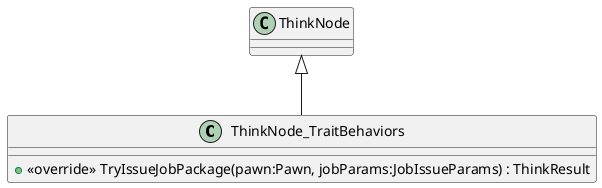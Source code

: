 @startuml
class ThinkNode_TraitBehaviors {
    + <<override>> TryIssueJobPackage(pawn:Pawn, jobParams:JobIssueParams) : ThinkResult
}
ThinkNode <|-- ThinkNode_TraitBehaviors
@enduml
